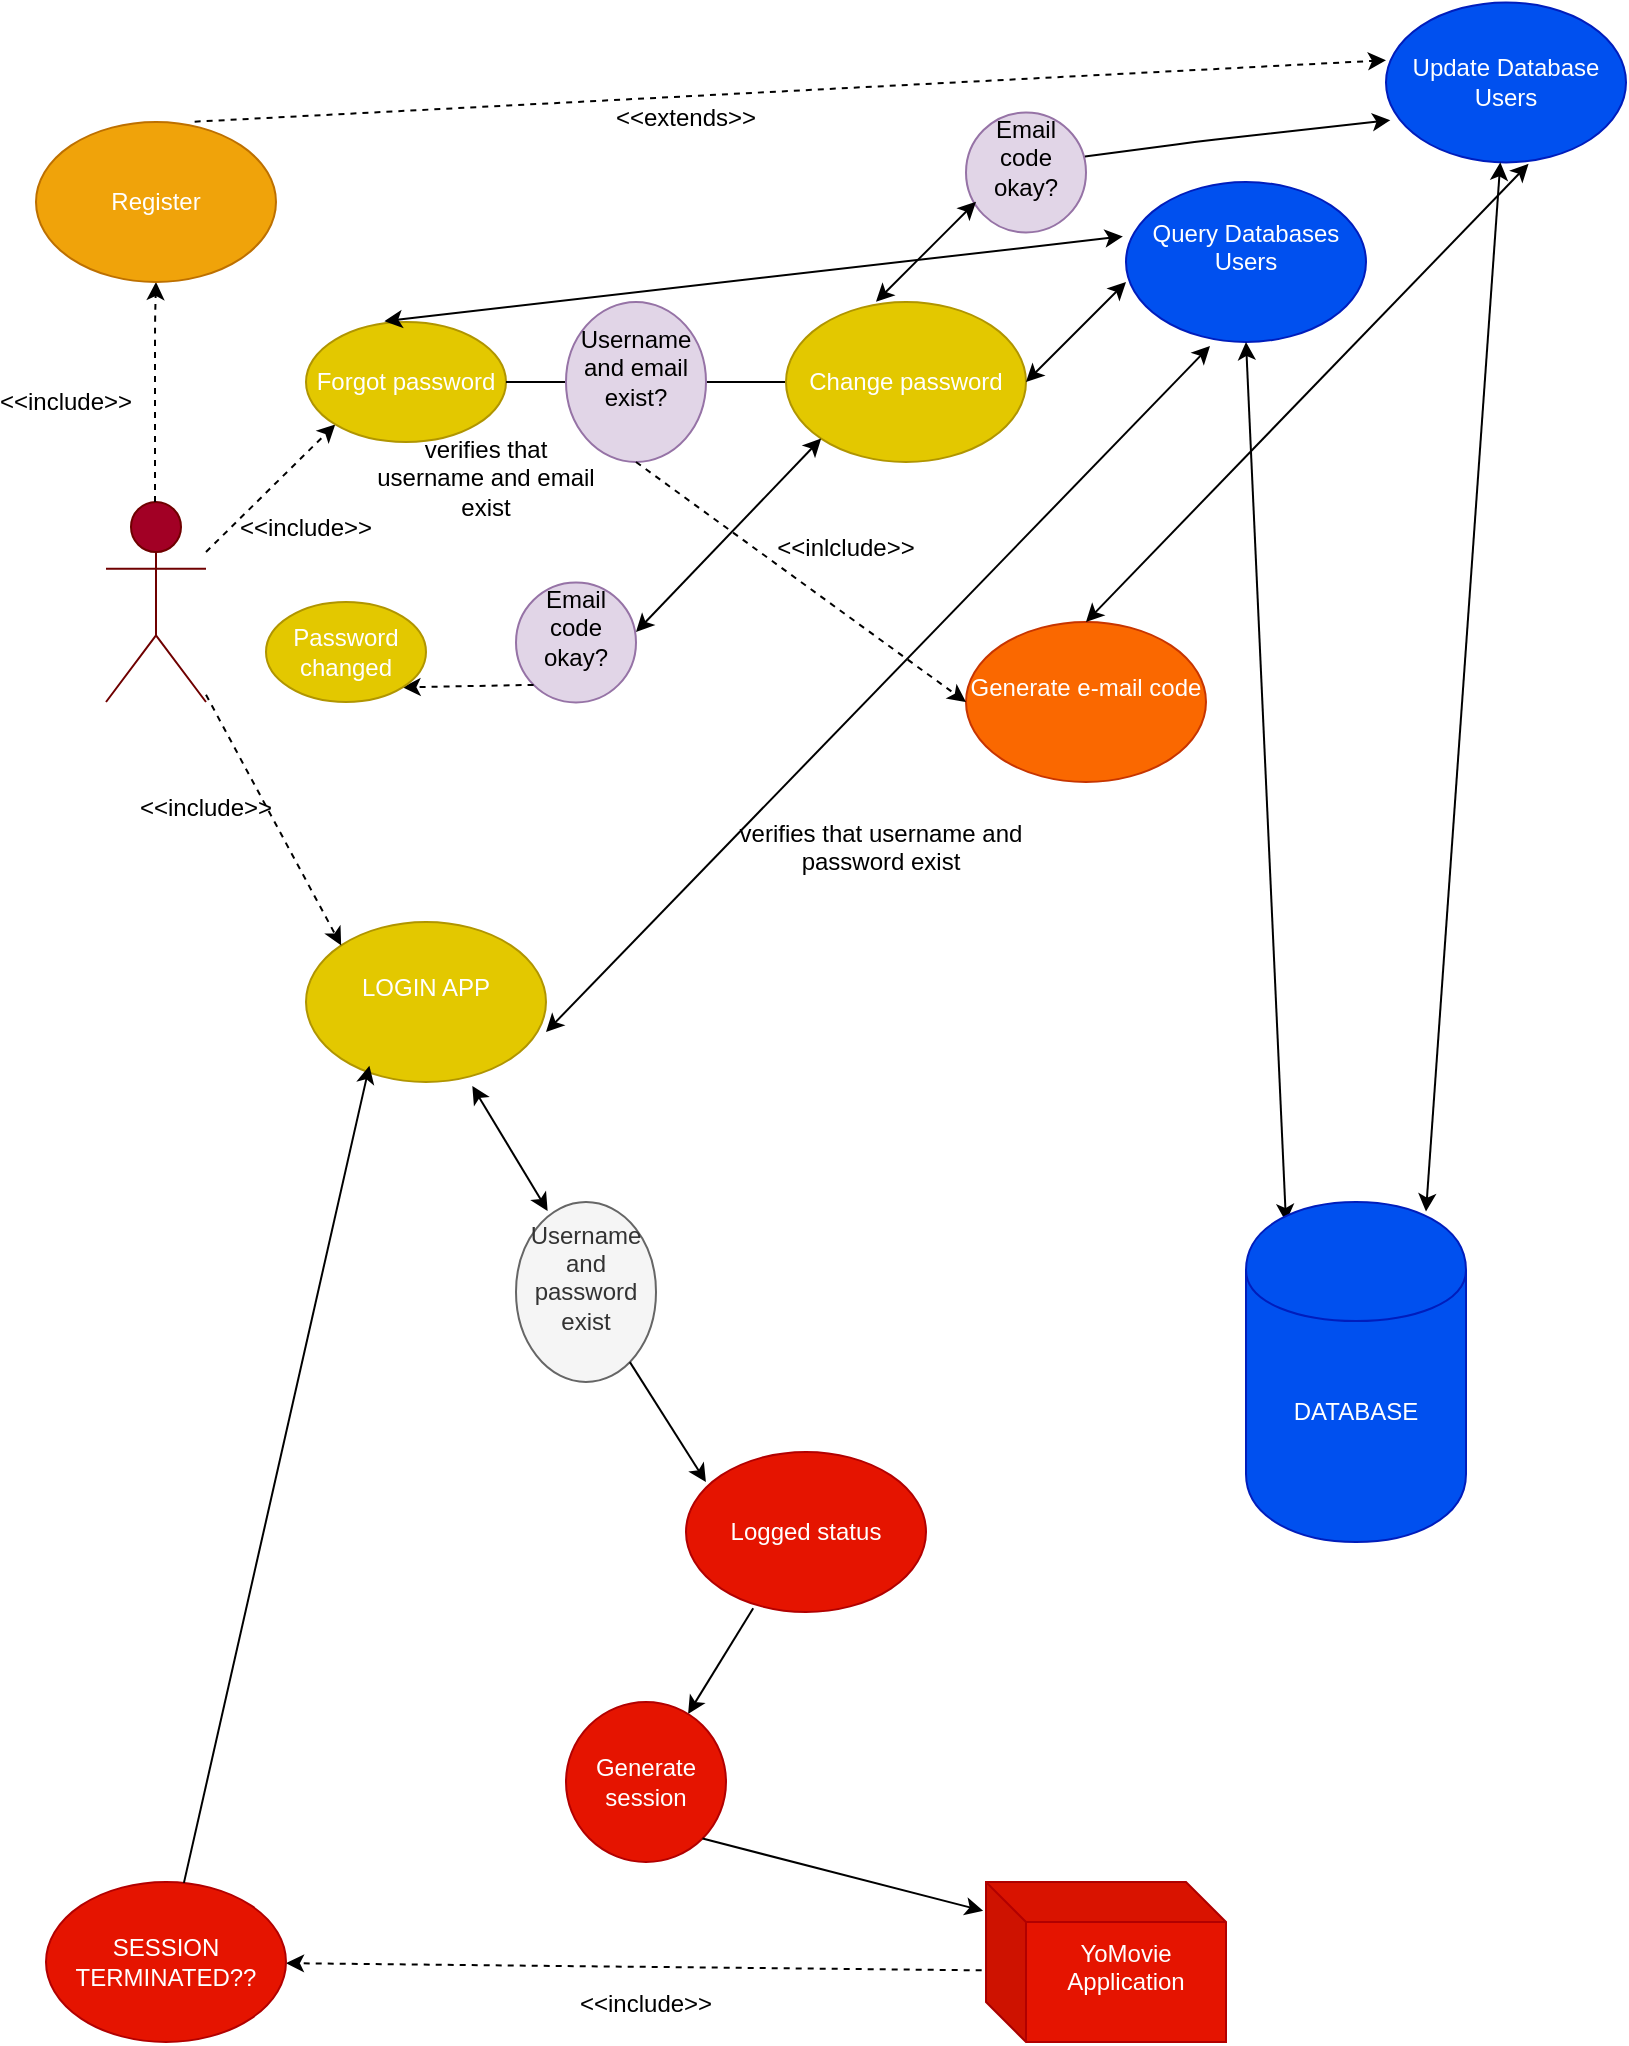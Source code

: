 <mxfile version="10.6.3" type="device"><diagram id="r5-tVzhgfksCbEMZw4vV" name="Page-1"><mxGraphModel dx="870" dy="477" grid="1" gridSize="10" guides="1" tooltips="1" connect="1" arrows="1" fold="1" page="1" pageScale="1" pageWidth="850" pageHeight="1100" math="0" shadow="0"><root><mxCell id="0"/><mxCell id="1" parent="0"/><mxCell id="B3JsSVXXDCcmky4iW4pc-2" value="Actor" style="shape=umlActor;verticalLabelPosition=bottom;labelBackgroundColor=#ffffff;verticalAlign=top;html=1;outlineConnect=0;fillColor=#a20025;strokeColor=#6F0000;fontColor=#ffffff;" parent="1" vertex="1"><mxGeometry x="70" y="250" width="50" height="100" as="geometry"/></mxCell><mxCell id="B3JsSVXXDCcmky4iW4pc-5" value="" style="endArrow=classic;html=1;dashed=1;fillColor=#ffffff;" parent="1" edge="1"><mxGeometry width="50" height="50" relative="1" as="geometry"><mxPoint x="94.5" y="250" as="sourcePoint"/><mxPoint x="95" y="140" as="targetPoint"/><Array as="points"><mxPoint x="94.5" y="160"/></Array></mxGeometry></mxCell><mxCell id="B3JsSVXXDCcmky4iW4pc-6" value="&amp;lt;&amp;lt;include&amp;gt;&amp;gt;" style="text;html=1;strokeColor=none;fillColor=none;align=center;verticalAlign=middle;whiteSpace=wrap;rounded=0;" parent="1" vertex="1"><mxGeometry x="20" y="190" width="60" height="20" as="geometry"/></mxCell><mxCell id="B3JsSVXXDCcmky4iW4pc-7" value="Register" style="ellipse;whiteSpace=wrap;html=1;fillColor=#f0a30a;strokeColor=#BD7000;fontColor=#ffffff;" parent="1" vertex="1"><mxGeometry x="35" y="60" width="120" height="80" as="geometry"/></mxCell><mxCell id="B3JsSVXXDCcmky4iW4pc-11" value="&amp;lt;&amp;lt;include&amp;gt;&amp;gt;&lt;br&gt;&lt;br&gt;" style="text;html=1;strokeColor=none;fillColor=none;align=center;verticalAlign=middle;whiteSpace=wrap;rounded=0;" parent="1" vertex="1"><mxGeometry x="150" y="260" width="40" height="20" as="geometry"/></mxCell><mxCell id="B3JsSVXXDCcmky4iW4pc-13" value="" style="endArrow=classic;html=1;fillColor=#ffffff;dashed=1;entryX=0;entryY=1;entryDx=0;entryDy=0;" parent="1" target="B3JsSVXXDCcmky4iW4pc-15" edge="1"><mxGeometry width="50" height="50" relative="1" as="geometry"><mxPoint x="120" y="275" as="sourcePoint"/><mxPoint x="170" y="225" as="targetPoint"/></mxGeometry></mxCell><mxCell id="B3JsSVXXDCcmky4iW4pc-15" value="Forgot password" style="ellipse;whiteSpace=wrap;html=1;fillColor=#e3c800;strokeColor=#B09500;fontColor=#ffffff;" parent="1" vertex="1"><mxGeometry x="170" y="160" width="100" height="60" as="geometry"/></mxCell><mxCell id="B3JsSVXXDCcmky4iW4pc-16" value="LOGIN APP&lt;br&gt;&lt;br&gt;" style="ellipse;whiteSpace=wrap;html=1;fillColor=#e3c800;strokeColor=#B09500;fontColor=#ffffff;" parent="1" vertex="1"><mxGeometry x="170" y="460" width="120" height="80" as="geometry"/></mxCell><mxCell id="B3JsSVXXDCcmky4iW4pc-18" value="" style="endArrow=none;html=1;fillColor=#ffffff;exitX=1;exitY=0.5;exitDx=0;exitDy=0;" parent="1" source="B3JsSVXXDCcmky4iW4pc-15" target="B3JsSVXXDCcmky4iW4pc-20" edge="1"><mxGeometry width="50" height="50" relative="1" as="geometry"><mxPoint x="270" y="205" as="sourcePoint"/><mxPoint x="320" y="205" as="targetPoint"/></mxGeometry></mxCell><mxCell id="B3JsSVXXDCcmky4iW4pc-20" value="Change password" style="ellipse;whiteSpace=wrap;html=1;fillColor=#e3c800;strokeColor=#B09500;fontColor=#ffffff;" parent="1" vertex="1"><mxGeometry x="410" y="150" width="120" height="80" as="geometry"/></mxCell><mxCell id="B3JsSVXXDCcmky4iW4pc-21" value="" style="endArrow=classic;html=1;fillColor=#ffffff;dashed=1;exitX=0.661;exitY=-0.002;exitDx=0;exitDy=0;exitPerimeter=0;" parent="1" source="B3JsSVXXDCcmky4iW4pc-7" edge="1"><mxGeometry width="50" height="50" relative="1" as="geometry"><mxPoint x="155" y="51.4" as="sourcePoint"/><mxPoint x="710" y="29.11" as="targetPoint"/></mxGeometry></mxCell><mxCell id="B3JsSVXXDCcmky4iW4pc-23" value="&amp;lt;&amp;lt;extends&amp;gt;&amp;gt;&lt;br&gt;&lt;br&gt;" style="text;html=1;strokeColor=none;fillColor=none;align=center;verticalAlign=middle;whiteSpace=wrap;rounded=0;" parent="1" vertex="1"><mxGeometry x="340" y="55" width="40" height="20" as="geometry"/></mxCell><mxCell id="B3JsSVXXDCcmky4iW4pc-25" value="Generate e-mail code&lt;br&gt;&lt;br&gt;" style="ellipse;whiteSpace=wrap;html=1;fillColor=#fa6800;strokeColor=#C73500;fontColor=#ffffff;" parent="1" vertex="1"><mxGeometry x="500" y="310" width="120" height="80" as="geometry"/></mxCell><mxCell id="B3JsSVXXDCcmky4iW4pc-27" value="&amp;lt;&amp;lt;inlclude&amp;gt;&amp;gt;&lt;br&gt;&lt;br&gt;" style="text;html=1;strokeColor=none;fillColor=none;align=center;verticalAlign=middle;whiteSpace=wrap;rounded=0;" parent="1" vertex="1"><mxGeometry x="420" y="270" width="40" height="20" as="geometry"/></mxCell><mxCell id="B3JsSVXXDCcmky4iW4pc-31" value="Update Database Users" style="ellipse;whiteSpace=wrap;html=1;fillColor=#0050ef;strokeColor=#001DBC;fontColor=#ffffff;" parent="1" vertex="1"><mxGeometry x="710" y="0.2" width="120" height="80" as="geometry"/></mxCell><mxCell id="B3JsSVXXDCcmky4iW4pc-32" value="Query Databases Users&lt;br&gt;&lt;br&gt;" style="ellipse;whiteSpace=wrap;html=1;fillColor=#0050ef;strokeColor=#001DBC;fontColor=#ffffff;" parent="1" vertex="1"><mxGeometry x="580" y="90" width="120" height="80" as="geometry"/></mxCell><mxCell id="B3JsSVXXDCcmky4iW4pc-33" value="" style="endArrow=classic;startArrow=classic;html=1;fillColor=#ffffff;entryX=0.5;entryY=1;entryDx=0;entryDy=0;" parent="1" target="B3JsSVXXDCcmky4iW4pc-32" edge="1"><mxGeometry width="50" height="50" relative="1" as="geometry"><mxPoint x="660" y="610" as="sourcePoint"/><mxPoint x="630" y="220" as="targetPoint"/></mxGeometry></mxCell><mxCell id="B3JsSVXXDCcmky4iW4pc-34" value="" style="endArrow=classic;startArrow=classic;html=1;fillColor=#ffffff;" parent="1" target="B3JsSVXXDCcmky4iW4pc-31" edge="1"><mxGeometry width="50" height="50" relative="1" as="geometry"><mxPoint x="730" y="604.8" as="sourcePoint"/><mxPoint x="770" y="240" as="targetPoint"/></mxGeometry></mxCell><mxCell id="B3JsSVXXDCcmky4iW4pc-35" value="DATABASE" style="shape=cylinder;whiteSpace=wrap;html=1;boundedLbl=1;backgroundOutline=1;fillColor=#0050ef;strokeColor=#001DBC;fontColor=#ffffff;" parent="1" vertex="1"><mxGeometry x="640" y="600" width="110" height="170" as="geometry"/></mxCell><mxCell id="B3JsSVXXDCcmky4iW4pc-36" value="" style="endArrow=classic;startArrow=classic;html=1;fillColor=#ffffff;exitX=0.392;exitY=-0.007;exitDx=0;exitDy=0;exitPerimeter=0;entryX=-0.013;entryY=0.34;entryDx=0;entryDy=0;entryPerimeter=0;" parent="1" source="B3JsSVXXDCcmky4iW4pc-15" target="B3JsSVXXDCcmky4iW4pc-32" edge="1"><mxGeometry width="50" height="50" relative="1" as="geometry"><mxPoint x="270" y="150" as="sourcePoint"/><mxPoint x="320" y="100" as="targetPoint"/></mxGeometry></mxCell><mxCell id="B3JsSVXXDCcmky4iW4pc-37" value="" style="endArrow=classic;html=1;fillColor=#ffffff;entryX=0;entryY=0;entryDx=0;entryDy=0;dashed=1;" parent="1" source="B3JsSVXXDCcmky4iW4pc-2" target="B3JsSVXXDCcmky4iW4pc-16" edge="1"><mxGeometry width="50" height="50" relative="1" as="geometry"><mxPoint x="105" y="400" as="sourcePoint"/><mxPoint x="155" y="360" as="targetPoint"/></mxGeometry></mxCell><mxCell id="B3JsSVXXDCcmky4iW4pc-38" value="&amp;lt;&amp;lt;include&amp;gt;&amp;gt;&lt;br&gt;&lt;br&gt;" style="text;html=1;strokeColor=none;fillColor=none;align=center;verticalAlign=middle;whiteSpace=wrap;rounded=0;" parent="1" vertex="1"><mxGeometry x="100" y="400" width="40" height="20" as="geometry"/></mxCell><mxCell id="B3JsSVXXDCcmky4iW4pc-42" value="" style="endArrow=classic;startArrow=classic;html=1;fillColor=#ffffff;entryX=0.35;entryY=1.025;entryDx=0;entryDy=0;entryPerimeter=0;" parent="1" target="B3JsSVXXDCcmky4iW4pc-32" edge="1"><mxGeometry width="50" height="50" relative="1" as="geometry"><mxPoint x="290" y="515" as="sourcePoint"/><mxPoint x="340" y="465" as="targetPoint"/></mxGeometry></mxCell><mxCell id="B3JsSVXXDCcmky4iW4pc-46" value="Logged status" style="ellipse;whiteSpace=wrap;html=1;fillColor=#e51400;strokeColor=#B20000;fontColor=#ffffff;" parent="1" vertex="1"><mxGeometry x="360" y="725" width="120" height="80" as="geometry"/></mxCell><mxCell id="B3JsSVXXDCcmky4iW4pc-48" value="YoMovie Application&lt;br&gt;&lt;br&gt;" style="shape=cube;whiteSpace=wrap;html=1;boundedLbl=1;backgroundOutline=1;darkOpacity=0.05;darkOpacity2=0.1;fillColor=#e51400;strokeColor=#B20000;fontColor=#ffffff;" parent="1" vertex="1"><mxGeometry x="510" y="940" width="120" height="80" as="geometry"/></mxCell><mxCell id="PZFhBMXTqJgcVl-Ws7Jv-1" value="verifies that username and password exist&lt;br&gt;&lt;br&gt;" style="text;html=1;strokeColor=none;fillColor=none;align=center;verticalAlign=middle;whiteSpace=wrap;rounded=0;" parent="1" vertex="1"><mxGeometry x="385" y="420" width="145" height="20" as="geometry"/></mxCell><mxCell id="PZFhBMXTqJgcVl-Ws7Jv-4" value="verifies that username and email exist&lt;br&gt;&lt;br&gt;" style="text;html=1;strokeColor=none;fillColor=none;align=center;verticalAlign=middle;whiteSpace=wrap;rounded=0;" parent="1" vertex="1"><mxGeometry x="200" y="220" width="120" height="50" as="geometry"/></mxCell><mxCell id="PZFhBMXTqJgcVl-Ws7Jv-5" value="Username and email exist?&lt;br&gt;&lt;br&gt;" style="ellipse;whiteSpace=wrap;html=1;fillColor=#e1d5e7;strokeColor=#9673a6;" parent="1" vertex="1"><mxGeometry x="300" y="150" width="70" height="80" as="geometry"/></mxCell><mxCell id="PZFhBMXTqJgcVl-Ws7Jv-9" value="Username and password exist&lt;br&gt;&lt;br&gt;" style="ellipse;whiteSpace=wrap;html=1;fillColor=#f5f5f5;strokeColor=#666666;fontColor=#333333;" parent="1" vertex="1"><mxGeometry x="275" y="600" width="70" height="90" as="geometry"/></mxCell><mxCell id="PZFhBMXTqJgcVl-Ws7Jv-10" value="" style="endArrow=classic;startArrow=classic;html=1;exitX=0.226;exitY=0.05;exitDx=0;exitDy=0;exitPerimeter=0;entryX=0.693;entryY=1.025;entryDx=0;entryDy=0;entryPerimeter=0;" parent="1" source="PZFhBMXTqJgcVl-Ws7Jv-9" target="B3JsSVXXDCcmky4iW4pc-16" edge="1"><mxGeometry width="50" height="50" relative="1" as="geometry"><mxPoint x="245" y="600" as="sourcePoint"/><mxPoint x="295" y="550" as="targetPoint"/></mxGeometry></mxCell><mxCell id="PZFhBMXTqJgcVl-Ws7Jv-11" value="" style="endArrow=classic;html=1;entryX=0.083;entryY=0.188;entryDx=0;entryDy=0;entryPerimeter=0;" parent="1" source="PZFhBMXTqJgcVl-Ws7Jv-9" target="B3JsSVXXDCcmky4iW4pc-46" edge="1"><mxGeometry width="50" height="50" relative="1" as="geometry"><mxPoint x="330" y="715" as="sourcePoint"/><mxPoint x="380" y="665" as="targetPoint"/></mxGeometry></mxCell><mxCell id="PZFhBMXTqJgcVl-Ws7Jv-22" value="" style="endArrow=classic;startArrow=classic;html=1;entryX=0.594;entryY=1.009;entryDx=0;entryDy=0;entryPerimeter=0;" parent="1" target="B3JsSVXXDCcmky4iW4pc-31" edge="1"><mxGeometry width="50" height="50" relative="1" as="geometry"><mxPoint x="560" y="310" as="sourcePoint"/><mxPoint x="750" y="110" as="targetPoint"/></mxGeometry></mxCell><mxCell id="PZFhBMXTqJgcVl-Ws7Jv-24" value="" style="endArrow=classic;html=1;exitX=0.5;exitY=1;exitDx=0;exitDy=0;entryX=0;entryY=0.5;entryDx=0;entryDy=0;dashed=1;" parent="1" source="PZFhBMXTqJgcVl-Ws7Jv-5" target="B3JsSVXXDCcmky4iW4pc-25" edge="1"><mxGeometry width="50" height="50" relative="1" as="geometry"><mxPoint x="330" y="280" as="sourcePoint"/><mxPoint x="380" y="230" as="targetPoint"/></mxGeometry></mxCell><mxCell id="PZFhBMXTqJgcVl-Ws7Jv-26" value="" style="endArrow=classic;startArrow=classic;html=1;" parent="1" edge="1"><mxGeometry width="50" height="50" relative="1" as="geometry"><mxPoint x="530" y="190" as="sourcePoint"/><mxPoint x="580" y="140" as="targetPoint"/></mxGeometry></mxCell><mxCell id="PZFhBMXTqJgcVl-Ws7Jv-29" value="Email code okay?&lt;br&gt;&lt;br&gt;" style="ellipse;whiteSpace=wrap;html=1;aspect=fixed;fillColor=#e1d5e7;strokeColor=#9673a6;" parent="1" vertex="1"><mxGeometry x="500" y="55.227" width="60" height="60" as="geometry"/></mxCell><mxCell id="PZFhBMXTqJgcVl-Ws7Jv-30" value="" style="endArrow=classic;startArrow=classic;html=1;" parent="1" edge="1"><mxGeometry width="50" height="50" relative="1" as="geometry"><mxPoint x="455" y="149.864" as="sourcePoint"/><mxPoint x="505" y="99.864" as="targetPoint"/><Array as="points"><mxPoint x="485" y="119.864"/></Array></mxGeometry></mxCell><mxCell id="PZFhBMXTqJgcVl-Ws7Jv-33" value="" style="endArrow=classic;html=1;exitX=0.991;exitY=0.367;exitDx=0;exitDy=0;exitPerimeter=0;entryX=0.018;entryY=0.736;entryDx=0;entryDy=0;entryPerimeter=0;" parent="1" source="PZFhBMXTqJgcVl-Ws7Jv-29" target="B3JsSVXXDCcmky4iW4pc-31" edge="1"><mxGeometry width="50" height="50" relative="1" as="geometry"><mxPoint x="595" y="89.909" as="sourcePoint"/><mxPoint x="645" y="39.909" as="targetPoint"/><Array as="points"><mxPoint x="615" y="69.909"/></Array></mxGeometry></mxCell><mxCell id="PZFhBMXTqJgcVl-Ws7Jv-34" value="Email code okay?&lt;br&gt;&lt;br&gt;" style="ellipse;whiteSpace=wrap;html=1;aspect=fixed;fillColor=#e1d5e7;strokeColor=#9673a6;" parent="1" vertex="1"><mxGeometry x="275" y="290.227" width="60" height="60" as="geometry"/></mxCell><mxCell id="PZFhBMXTqJgcVl-Ws7Jv-35" value="" style="endArrow=classic;startArrow=classic;html=1;entryX=0;entryY=1;entryDx=0;entryDy=0;" parent="1" target="B3JsSVXXDCcmky4iW4pc-20" edge="1"><mxGeometry width="50" height="50" relative="1" as="geometry"><mxPoint x="335" y="315" as="sourcePoint"/><mxPoint x="385" y="265" as="targetPoint"/></mxGeometry></mxCell><mxCell id="PZFhBMXTqJgcVl-Ws7Jv-36" value="" style="endArrow=classic;html=1;entryX=1;entryY=1;entryDx=0;entryDy=0;exitX=0;exitY=1;exitDx=0;exitDy=0;dashed=1;" parent="1" source="PZFhBMXTqJgcVl-Ws7Jv-34" target="74uXTDtJ3ruZBvSJ6Q9G-2" edge="1"><mxGeometry width="50" height="50" relative="1" as="geometry"><mxPoint x="245" y="400" as="sourcePoint"/><mxPoint x="211" y="351" as="targetPoint"/></mxGeometry></mxCell><mxCell id="_8pkPVZsyMmYFPZ7sb7A-1" value="" style="endArrow=classic;html=1;exitX=0.28;exitY=0.976;exitDx=0;exitDy=0;exitPerimeter=0;" parent="1" source="B3JsSVXXDCcmky4iW4pc-46" target="_8pkPVZsyMmYFPZ7sb7A-2" edge="1"><mxGeometry width="50" height="50" relative="1" as="geometry"><mxPoint x="390" y="880" as="sourcePoint"/><mxPoint x="370" y="850" as="targetPoint"/></mxGeometry></mxCell><mxCell id="_8pkPVZsyMmYFPZ7sb7A-2" value="Generate session" style="ellipse;whiteSpace=wrap;html=1;aspect=fixed;fillColor=#e51400;strokeColor=#B20000;fontColor=#ffffff;" parent="1" vertex="1"><mxGeometry x="300" y="850" width="80" height="80" as="geometry"/></mxCell><mxCell id="_8pkPVZsyMmYFPZ7sb7A-3" value="" style="endArrow=classic;html=1;exitX=1;exitY=1;exitDx=0;exitDy=0;entryX=-0.012;entryY=0.18;entryDx=0;entryDy=0;entryPerimeter=0;" parent="1" source="_8pkPVZsyMmYFPZ7sb7A-2" target="B3JsSVXXDCcmky4iW4pc-48" edge="1"><mxGeometry width="50" height="50" relative="1" as="geometry"><mxPoint x="20" y="1090" as="sourcePoint"/><mxPoint x="70" y="1040" as="targetPoint"/></mxGeometry></mxCell><mxCell id="_8pkPVZsyMmYFPZ7sb7A-4" value="" style="endArrow=classic;html=1;exitX=-0.018;exitY=0.552;exitDx=0;exitDy=0;exitPerimeter=0;dashed=1;" parent="1" source="B3JsSVXXDCcmky4iW4pc-48" target="_8pkPVZsyMmYFPZ7sb7A-5" edge="1"><mxGeometry width="50" height="50" relative="1" as="geometry"><mxPoint x="20" y="1090" as="sourcePoint"/><mxPoint x="80" y="984" as="targetPoint"/></mxGeometry></mxCell><mxCell id="_8pkPVZsyMmYFPZ7sb7A-5" value="SESSION TERMINATED??" style="ellipse;whiteSpace=wrap;html=1;fillColor=#e51400;strokeColor=#B20000;fontColor=#ffffff;" parent="1" vertex="1"><mxGeometry x="40" y="940" width="120" height="80" as="geometry"/></mxCell><mxCell id="_8pkPVZsyMmYFPZ7sb7A-6" value="&amp;lt;&amp;lt;include&amp;gt;&amp;gt;" style="text;html=1;resizable=0;points=[];autosize=1;align=left;verticalAlign=top;spacingTop=-4;" parent="1" vertex="1"><mxGeometry x="305" y="991" width="80" height="20" as="geometry"/></mxCell><mxCell id="_8pkPVZsyMmYFPZ7sb7A-7" value="" style="endArrow=classic;html=1;entryX=0.264;entryY=0.898;entryDx=0;entryDy=0;entryPerimeter=0;" parent="1" source="_8pkPVZsyMmYFPZ7sb7A-5" target="B3JsSVXXDCcmky4iW4pc-16" edge="1"><mxGeometry width="50" height="50" relative="1" as="geometry"><mxPoint x="20" y="1090" as="sourcePoint"/><mxPoint x="70" y="1040" as="targetPoint"/></mxGeometry></mxCell><mxCell id="74uXTDtJ3ruZBvSJ6Q9G-2" value="Password changed" style="ellipse;whiteSpace=wrap;html=1;fillColor=#e3c800;strokeColor=#B09500;fontColor=#ffffff;" parent="1" vertex="1"><mxGeometry x="150" y="300" width="80" height="50" as="geometry"/></mxCell></root></mxGraphModel></diagram></mxfile>